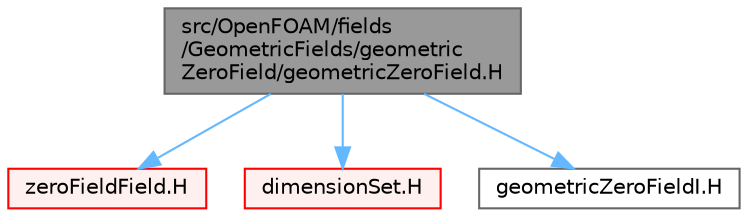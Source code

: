digraph "src/OpenFOAM/fields/GeometricFields/geometricZeroField/geometricZeroField.H"
{
 // LATEX_PDF_SIZE
  bgcolor="transparent";
  edge [fontname=Helvetica,fontsize=10,labelfontname=Helvetica,labelfontsize=10];
  node [fontname=Helvetica,fontsize=10,shape=box,height=0.2,width=0.4];
  Node1 [id="Node000001",label="src/OpenFOAM/fields\l/GeometricFields/geometric\lZeroField/geometricZeroField.H",height=0.2,width=0.4,color="gray40", fillcolor="grey60", style="filled", fontcolor="black",tooltip=" "];
  Node1 -> Node2 [id="edge1_Node000001_Node000002",color="steelblue1",style="solid",tooltip=" "];
  Node2 [id="Node000002",label="zeroFieldField.H",height=0.2,width=0.4,color="red", fillcolor="#FFF0F0", style="filled",URL="$zeroFieldField_8H.html",tooltip=" "];
  Node1 -> Node113 [id="edge2_Node000001_Node000113",color="steelblue1",style="solid",tooltip=" "];
  Node113 [id="Node000113",label="dimensionSet.H",height=0.2,width=0.4,color="red", fillcolor="#FFF0F0", style="filled",URL="$dimensionSet_8H.html",tooltip=" "];
  Node1 -> Node198 [id="edge3_Node000001_Node000198",color="steelblue1",style="solid",tooltip=" "];
  Node198 [id="Node000198",label="geometricZeroFieldI.H",height=0.2,width=0.4,color="grey40", fillcolor="white", style="filled",URL="$geometricZeroFieldI_8H.html",tooltip=" "];
}
